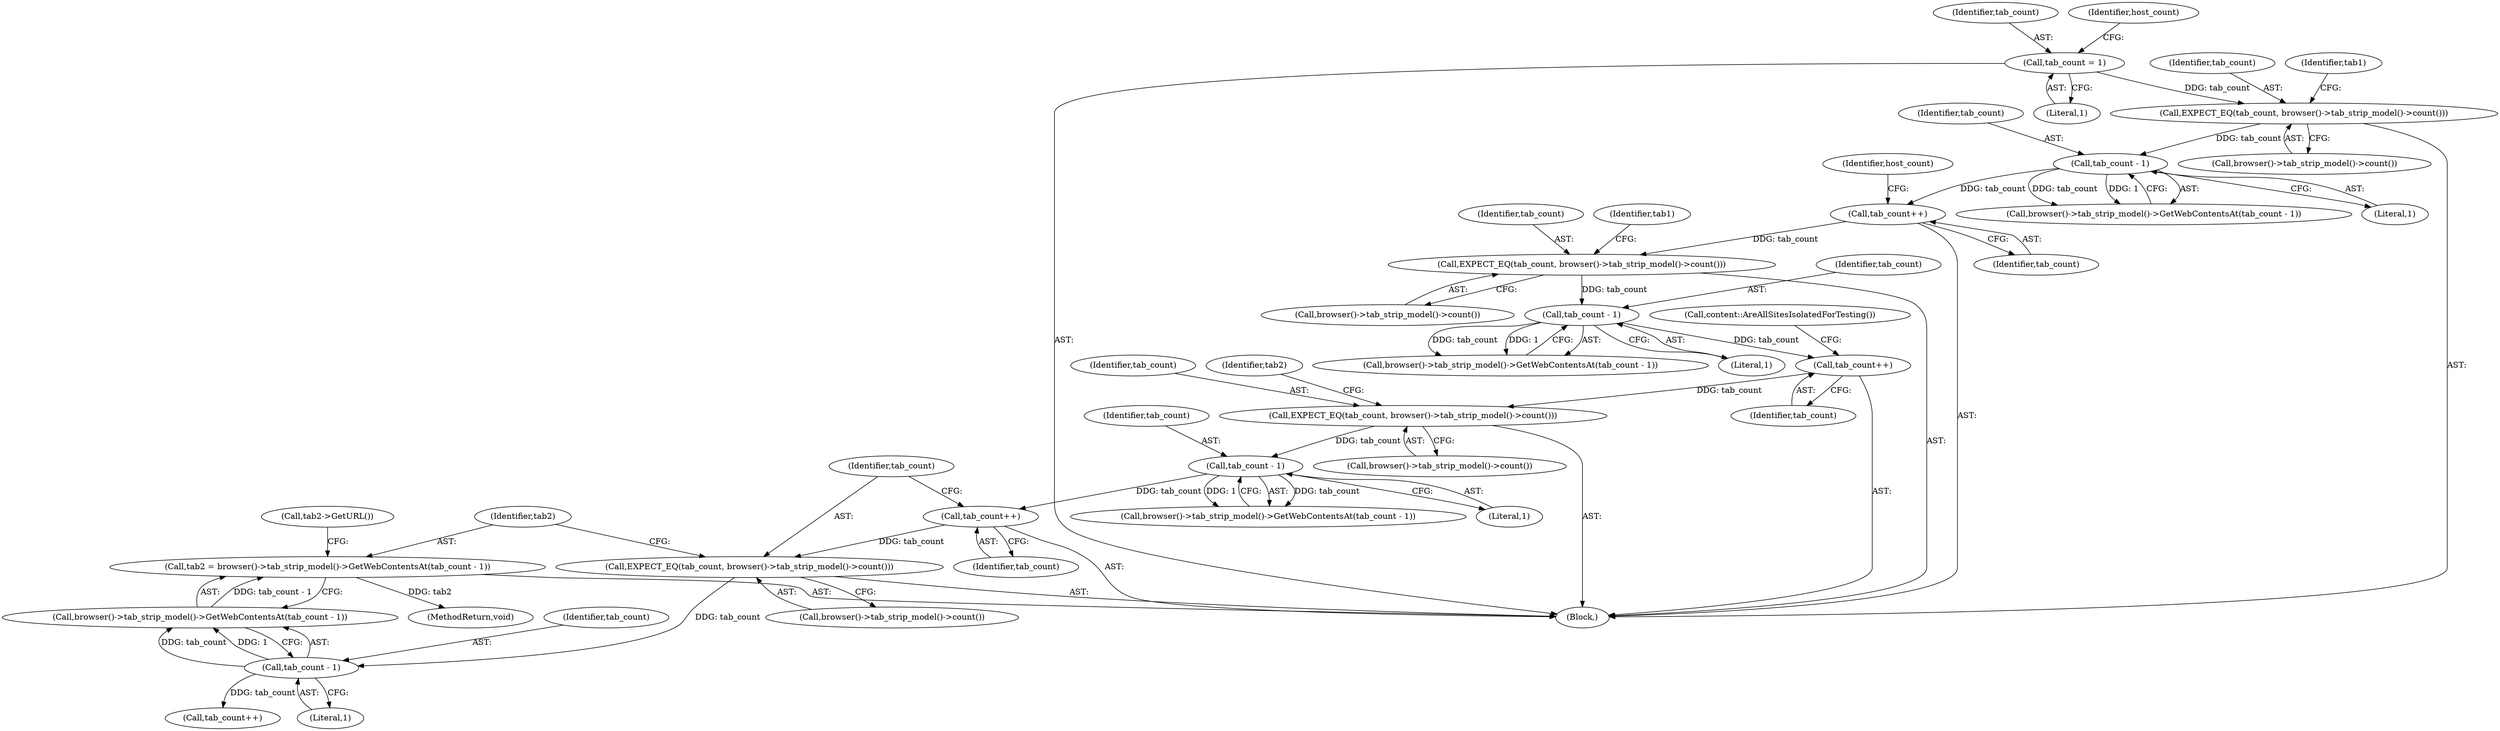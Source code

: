 digraph "0_Chrome_0bb3f5c715eb66bb5c1fb05fd81d902ca57f33ca@pointer" {
"1000246" [label="(Call,tab2 = browser()->tab_strip_model()->GetWebContentsAt(tab_count - 1))"];
"1000248" [label="(Call,browser()->tab_strip_model()->GetWebContentsAt(tab_count - 1))"];
"1000249" [label="(Call,tab_count - 1)"];
"1000243" [label="(Call,EXPECT_EQ(tab_count, browser()->tab_strip_model()->count()))"];
"1000241" [label="(Call,tab_count++)"];
"1000217" [label="(Call,tab_count - 1)"];
"1000211" [label="(Call,EXPECT_EQ(tab_count, browser()->tab_strip_model()->count()))"];
"1000205" [label="(Call,tab_count++)"];
"1000184" [label="(Call,tab_count - 1)"];
"1000178" [label="(Call,EXPECT_EQ(tab_count, browser()->tab_strip_model()->count()))"];
"1000174" [label="(Call,tab_count++)"];
"1000156" [label="(Call,tab_count - 1)"];
"1000150" [label="(Call,EXPECT_EQ(tab_count, browser()->tab_strip_model()->count()))"];
"1000113" [label="(Call,tab_count = 1)"];
"1000180" [label="(Call,browser()->tab_strip_model()->count())"];
"1000241" [label="(Call,tab_count++)"];
"1000157" [label="(Identifier,tab_count)"];
"1000114" [label="(Identifier,tab_count)"];
"1000186" [label="(Literal,1)"];
"1000184" [label="(Call,tab_count - 1)"];
"1000179" [label="(Identifier,tab_count)"];
"1000151" [label="(Identifier,tab_count)"];
"1000268" [label="(Call,tab_count++)"];
"1000217" [label="(Call,tab_count - 1)"];
"1000213" [label="(Call,browser()->tab_strip_model()->count())"];
"1000113" [label="(Call,tab_count = 1)"];
"1000219" [label="(Literal,1)"];
"1000216" [label="(Call,browser()->tab_strip_model()->GetWebContentsAt(tab_count - 1))"];
"1000206" [label="(Identifier,tab_count)"];
"1000245" [label="(Call,browser()->tab_strip_model()->count())"];
"1000174" [label="(Call,tab_count++)"];
"1000178" [label="(Call,EXPECT_EQ(tab_count, browser()->tab_strip_model()->count()))"];
"1000246" [label="(Call,tab2 = browser()->tab_strip_model()->GetWebContentsAt(tab_count - 1))"];
"1000243" [label="(Call,EXPECT_EQ(tab_count, browser()->tab_strip_model()->count()))"];
"1000215" [label="(Identifier,tab2)"];
"1000248" [label="(Call,browser()->tab_strip_model()->GetWebContentsAt(tab_count - 1))"];
"1000177" [label="(Identifier,host_count)"];
"1000111" [label="(Block,)"];
"1000115" [label="(Literal,1)"];
"1000212" [label="(Identifier,tab_count)"];
"1000296" [label="(MethodReturn,void)"];
"1000247" [label="(Identifier,tab2)"];
"1000152" [label="(Call,browser()->tab_strip_model()->count())"];
"1000156" [label="(Call,tab_count - 1)"];
"1000185" [label="(Identifier,tab_count)"];
"1000175" [label="(Identifier,tab_count)"];
"1000208" [label="(Call,content::AreAllSitesIsolatedForTesting())"];
"1000150" [label="(Call,EXPECT_EQ(tab_count, browser()->tab_strip_model()->count()))"];
"1000244" [label="(Identifier,tab_count)"];
"1000251" [label="(Literal,1)"];
"1000205" [label="(Call,tab_count++)"];
"1000118" [label="(Identifier,host_count)"];
"1000253" [label="(Call,tab2->GetURL())"];
"1000158" [label="(Literal,1)"];
"1000242" [label="(Identifier,tab_count)"];
"1000182" [label="(Identifier,tab1)"];
"1000218" [label="(Identifier,tab_count)"];
"1000250" [label="(Identifier,tab_count)"];
"1000183" [label="(Call,browser()->tab_strip_model()->GetWebContentsAt(tab_count - 1))"];
"1000155" [label="(Call,browser()->tab_strip_model()->GetWebContentsAt(tab_count - 1))"];
"1000249" [label="(Call,tab_count - 1)"];
"1000154" [label="(Identifier,tab1)"];
"1000211" [label="(Call,EXPECT_EQ(tab_count, browser()->tab_strip_model()->count()))"];
"1000246" -> "1000111"  [label="AST: "];
"1000246" -> "1000248"  [label="CFG: "];
"1000247" -> "1000246"  [label="AST: "];
"1000248" -> "1000246"  [label="AST: "];
"1000253" -> "1000246"  [label="CFG: "];
"1000246" -> "1000296"  [label="DDG: tab2"];
"1000248" -> "1000246"  [label="DDG: tab_count - 1"];
"1000248" -> "1000249"  [label="CFG: "];
"1000249" -> "1000248"  [label="AST: "];
"1000249" -> "1000248"  [label="DDG: tab_count"];
"1000249" -> "1000248"  [label="DDG: 1"];
"1000249" -> "1000251"  [label="CFG: "];
"1000250" -> "1000249"  [label="AST: "];
"1000251" -> "1000249"  [label="AST: "];
"1000243" -> "1000249"  [label="DDG: tab_count"];
"1000249" -> "1000268"  [label="DDG: tab_count"];
"1000243" -> "1000111"  [label="AST: "];
"1000243" -> "1000245"  [label="CFG: "];
"1000244" -> "1000243"  [label="AST: "];
"1000245" -> "1000243"  [label="AST: "];
"1000247" -> "1000243"  [label="CFG: "];
"1000241" -> "1000243"  [label="DDG: tab_count"];
"1000241" -> "1000111"  [label="AST: "];
"1000241" -> "1000242"  [label="CFG: "];
"1000242" -> "1000241"  [label="AST: "];
"1000244" -> "1000241"  [label="CFG: "];
"1000217" -> "1000241"  [label="DDG: tab_count"];
"1000217" -> "1000216"  [label="AST: "];
"1000217" -> "1000219"  [label="CFG: "];
"1000218" -> "1000217"  [label="AST: "];
"1000219" -> "1000217"  [label="AST: "];
"1000216" -> "1000217"  [label="CFG: "];
"1000217" -> "1000216"  [label="DDG: tab_count"];
"1000217" -> "1000216"  [label="DDG: 1"];
"1000211" -> "1000217"  [label="DDG: tab_count"];
"1000211" -> "1000111"  [label="AST: "];
"1000211" -> "1000213"  [label="CFG: "];
"1000212" -> "1000211"  [label="AST: "];
"1000213" -> "1000211"  [label="AST: "];
"1000215" -> "1000211"  [label="CFG: "];
"1000205" -> "1000211"  [label="DDG: tab_count"];
"1000205" -> "1000111"  [label="AST: "];
"1000205" -> "1000206"  [label="CFG: "];
"1000206" -> "1000205"  [label="AST: "];
"1000208" -> "1000205"  [label="CFG: "];
"1000184" -> "1000205"  [label="DDG: tab_count"];
"1000184" -> "1000183"  [label="AST: "];
"1000184" -> "1000186"  [label="CFG: "];
"1000185" -> "1000184"  [label="AST: "];
"1000186" -> "1000184"  [label="AST: "];
"1000183" -> "1000184"  [label="CFG: "];
"1000184" -> "1000183"  [label="DDG: tab_count"];
"1000184" -> "1000183"  [label="DDG: 1"];
"1000178" -> "1000184"  [label="DDG: tab_count"];
"1000178" -> "1000111"  [label="AST: "];
"1000178" -> "1000180"  [label="CFG: "];
"1000179" -> "1000178"  [label="AST: "];
"1000180" -> "1000178"  [label="AST: "];
"1000182" -> "1000178"  [label="CFG: "];
"1000174" -> "1000178"  [label="DDG: tab_count"];
"1000174" -> "1000111"  [label="AST: "];
"1000174" -> "1000175"  [label="CFG: "];
"1000175" -> "1000174"  [label="AST: "];
"1000177" -> "1000174"  [label="CFG: "];
"1000156" -> "1000174"  [label="DDG: tab_count"];
"1000156" -> "1000155"  [label="AST: "];
"1000156" -> "1000158"  [label="CFG: "];
"1000157" -> "1000156"  [label="AST: "];
"1000158" -> "1000156"  [label="AST: "];
"1000155" -> "1000156"  [label="CFG: "];
"1000156" -> "1000155"  [label="DDG: tab_count"];
"1000156" -> "1000155"  [label="DDG: 1"];
"1000150" -> "1000156"  [label="DDG: tab_count"];
"1000150" -> "1000111"  [label="AST: "];
"1000150" -> "1000152"  [label="CFG: "];
"1000151" -> "1000150"  [label="AST: "];
"1000152" -> "1000150"  [label="AST: "];
"1000154" -> "1000150"  [label="CFG: "];
"1000113" -> "1000150"  [label="DDG: tab_count"];
"1000113" -> "1000111"  [label="AST: "];
"1000113" -> "1000115"  [label="CFG: "];
"1000114" -> "1000113"  [label="AST: "];
"1000115" -> "1000113"  [label="AST: "];
"1000118" -> "1000113"  [label="CFG: "];
}
